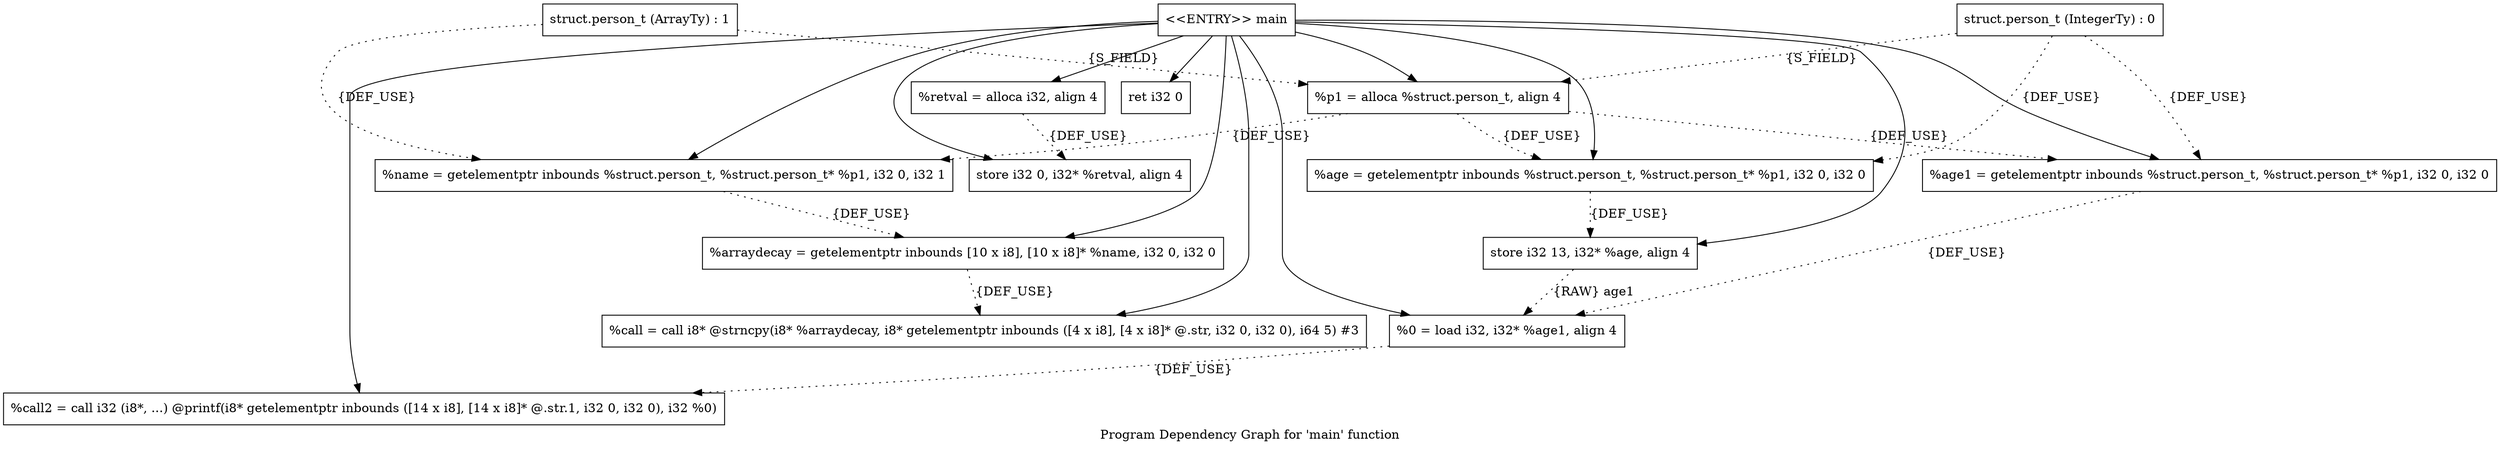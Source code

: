 digraph "Program Dependency Graph for 'main' function" {
	label="Program Dependency Graph for 'main' function";

	Node0x800e930 [shape=record,label="{  %retval = alloca i32, align 4}"];
	Node0x800e930 -> Node0x800e9a0[style=dotted,label = "{DEF_USE}" ];
	Node0x800e9a0 [shape=record,label="{  store i32 0, i32* %retval, align 4}"];
	Node0x800eb60 [shape=record,label="{  %p1 = alloca %struct.person_t, align 4}"];
	Node0x800eb60 -> Node0x800ec00[style=dotted,label = "{DEF_USE}" ];
	Node0x800eb60 -> Node0x800ec70[style=dotted,label = "{DEF_USE}" ];
	Node0x800eb60 -> Node0x800ece0[style=dotted,label = "{DEF_USE}" ];
	Node0x800ec00 [shape=record,label="{  %age = getelementptr inbounds %struct.person_t, %struct.person_t* %p1, i32 0, i32 0}"];
	Node0x800ec00 -> Node0x800ebd0[style=dotted,label = "{DEF_USE}" ];
	Node0x800ec70 [shape=record,label="{  %name = getelementptr inbounds %struct.person_t, %struct.person_t* %p1, i32 0, i32 1}"];
	Node0x800ec70 -> Node0x800ccb0[style=dotted,label = "{DEF_USE}" ];
	Node0x800ece0 [shape=record,label="{  %age1 = getelementptr inbounds %struct.person_t, %struct.person_t* %p1, i32 0, i32 0}"];
	Node0x800ece0 -> Node0x800cc20[style=dotted,label = "{DEF_USE}" ];
	Node0x800ebd0 [shape=record,label="{  store i32 13, i32* %age, align 4}"];
	Node0x800ebd0 -> Node0x800cc20[style=dotted,label = "{RAW} age1"];
	Node0x800cc20 [shape=record,label="{  %0 = load i32, i32* %age1, align 4}"];
	Node0x800cc20 -> Node0x800ce80[style=dotted,label = "{DEF_USE}" ];
	Node0x800ccb0 [shape=record,label="{  %arraydecay = getelementptr inbounds [10 x i8], [10 x i8]* %name, i32 0, i32 0}"];
	Node0x800ccb0 -> Node0x800cdd0[style=dotted,label = "{DEF_USE}" ];
	Node0x800cdd0 [shape=record,label="{  %call = call i8* @strncpy(i8* %arraydecay, i8* getelementptr inbounds ([4 x i8], [4 x i8]* @.str, i32 0, i32 0), i64 5) #3}"];
	Node0x800ce80 [shape=record,label="{  %call2 = call i32 (i8*, ...) @printf(i8* getelementptr inbounds ([14 x i8], [14 x i8]* @.str.1, i32 0, i32 0), i32 %0)}"];
	Node0x800cf10 [shape=record,label="{\<\<ENTRY\>\> main}"];
	Node0x800cf10 -> Node0x800e930;
	Node0x800cf10 -> Node0x800eb60;
	Node0x800cf10 -> Node0x800e9a0;
	Node0x800cf10 -> Node0x800ec00;
	Node0x800cf10 -> Node0x800ebd0;
	Node0x800cf10 -> Node0x800ec70;
	Node0x800cf10 -> Node0x800ccb0;
	Node0x800cf10 -> Node0x800cdd0;
	Node0x800cf10 -> Node0x800ece0;
	Node0x800cf10 -> Node0x800cc20;
	Node0x800cf10 -> Node0x800ce80;
	Node0x800cf10 -> Node0x800cfa0;
	Node0x800cfa0 [shape=record,label="{  ret i32 0}"];
	Node0x800d010 [shape=record,label="{struct.person_t (IntegerTy) : 0}"];
	Node0x800d010 -> Node0x800eb60[style=dotted, label="{S_FIELD}"];
	Node0x800d010 -> Node0x800ec00[style=dotted,label = "{DEF_USE}" ];
	Node0x800d010 -> Node0x800ece0[style=dotted,label = "{DEF_USE}" ];
	Node0x800d1b0 [shape=record,label="{struct.person_t (ArrayTy) : 1}"];
	Node0x800d1b0 -> Node0x800eb60[style=dotted, label="{S_FIELD}"];
	Node0x800d1b0 -> Node0x800ec70[style=dotted,label = "{DEF_USE}" ];
}
